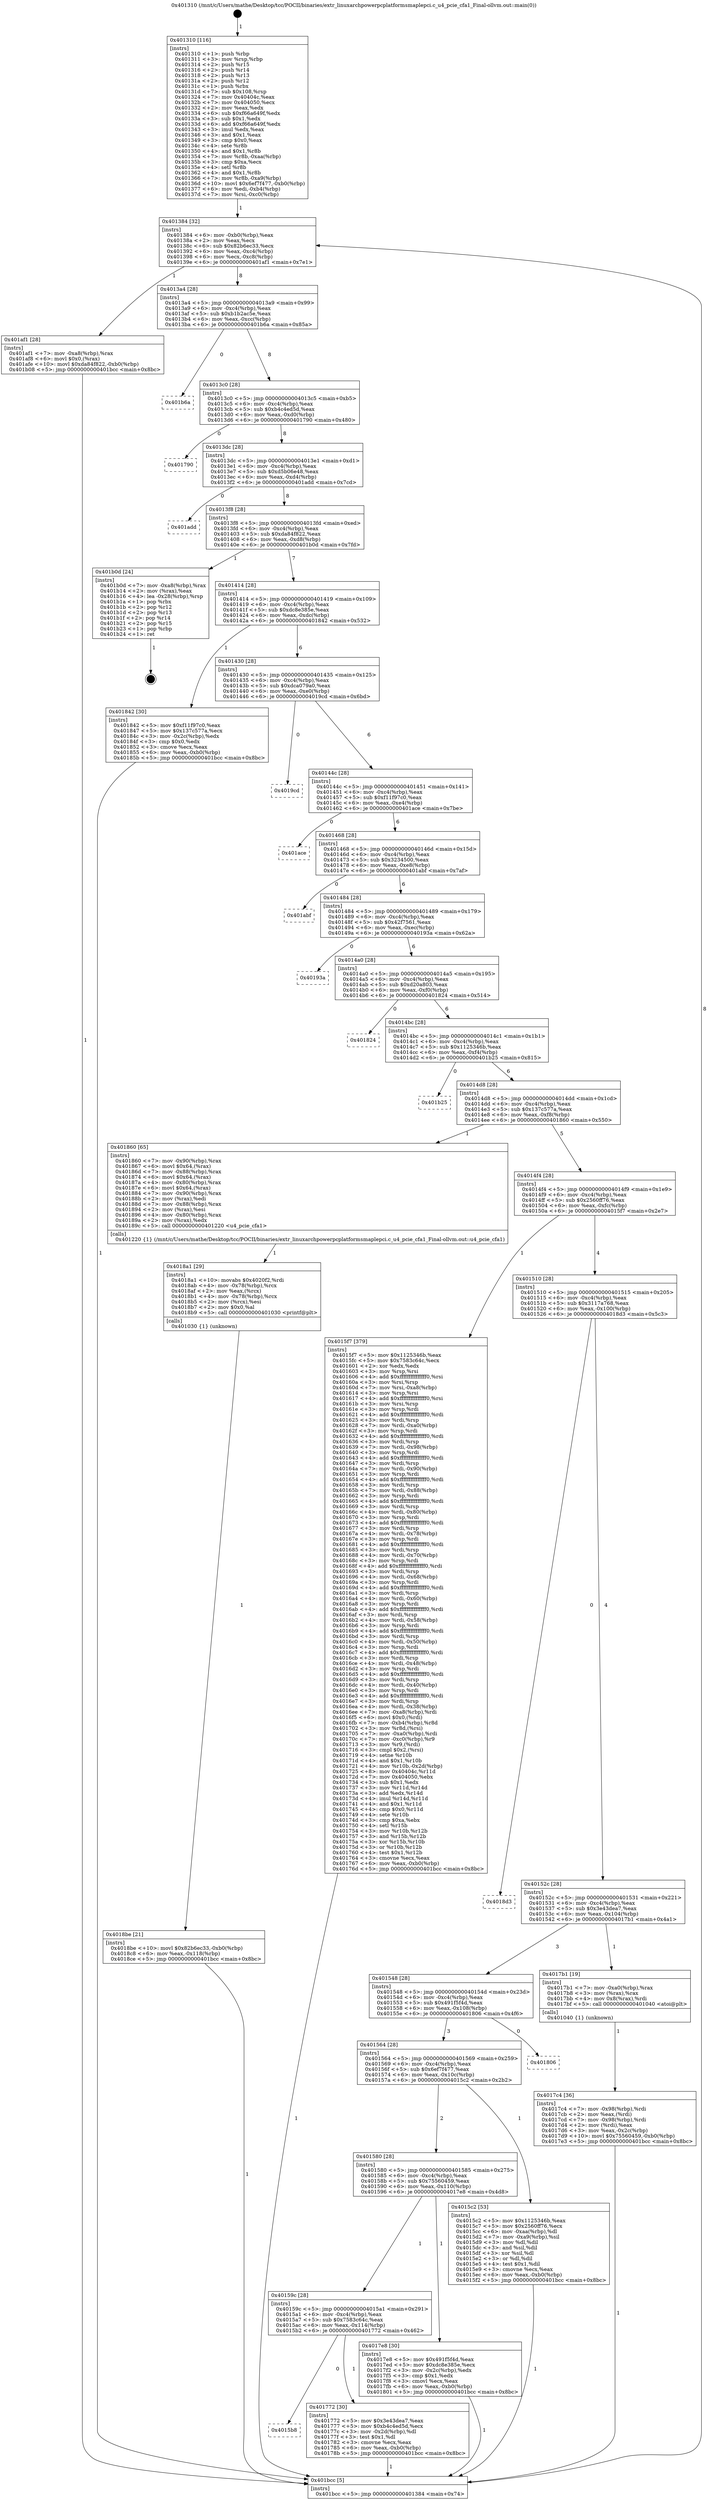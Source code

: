 digraph "0x401310" {
  label = "0x401310 (/mnt/c/Users/mathe/Desktop/tcc/POCII/binaries/extr_linuxarchpowerpcplatformsmaplepci.c_u4_pcie_cfa1_Final-ollvm.out::main(0))"
  labelloc = "t"
  node[shape=record]

  Entry [label="",width=0.3,height=0.3,shape=circle,fillcolor=black,style=filled]
  "0x401384" [label="{
     0x401384 [32]\l
     | [instrs]\l
     &nbsp;&nbsp;0x401384 \<+6\>: mov -0xb0(%rbp),%eax\l
     &nbsp;&nbsp;0x40138a \<+2\>: mov %eax,%ecx\l
     &nbsp;&nbsp;0x40138c \<+6\>: sub $0x82b6ec33,%ecx\l
     &nbsp;&nbsp;0x401392 \<+6\>: mov %eax,-0xc4(%rbp)\l
     &nbsp;&nbsp;0x401398 \<+6\>: mov %ecx,-0xc8(%rbp)\l
     &nbsp;&nbsp;0x40139e \<+6\>: je 0000000000401af1 \<main+0x7e1\>\l
  }"]
  "0x401af1" [label="{
     0x401af1 [28]\l
     | [instrs]\l
     &nbsp;&nbsp;0x401af1 \<+7\>: mov -0xa8(%rbp),%rax\l
     &nbsp;&nbsp;0x401af8 \<+6\>: movl $0x0,(%rax)\l
     &nbsp;&nbsp;0x401afe \<+10\>: movl $0xda84f822,-0xb0(%rbp)\l
     &nbsp;&nbsp;0x401b08 \<+5\>: jmp 0000000000401bcc \<main+0x8bc\>\l
  }"]
  "0x4013a4" [label="{
     0x4013a4 [28]\l
     | [instrs]\l
     &nbsp;&nbsp;0x4013a4 \<+5\>: jmp 00000000004013a9 \<main+0x99\>\l
     &nbsp;&nbsp;0x4013a9 \<+6\>: mov -0xc4(%rbp),%eax\l
     &nbsp;&nbsp;0x4013af \<+5\>: sub $0xb1b2ac5e,%eax\l
     &nbsp;&nbsp;0x4013b4 \<+6\>: mov %eax,-0xcc(%rbp)\l
     &nbsp;&nbsp;0x4013ba \<+6\>: je 0000000000401b6a \<main+0x85a\>\l
  }"]
  Exit [label="",width=0.3,height=0.3,shape=circle,fillcolor=black,style=filled,peripheries=2]
  "0x401b6a" [label="{
     0x401b6a\l
  }", style=dashed]
  "0x4013c0" [label="{
     0x4013c0 [28]\l
     | [instrs]\l
     &nbsp;&nbsp;0x4013c0 \<+5\>: jmp 00000000004013c5 \<main+0xb5\>\l
     &nbsp;&nbsp;0x4013c5 \<+6\>: mov -0xc4(%rbp),%eax\l
     &nbsp;&nbsp;0x4013cb \<+5\>: sub $0xb4c4ed5d,%eax\l
     &nbsp;&nbsp;0x4013d0 \<+6\>: mov %eax,-0xd0(%rbp)\l
     &nbsp;&nbsp;0x4013d6 \<+6\>: je 0000000000401790 \<main+0x480\>\l
  }"]
  "0x4018be" [label="{
     0x4018be [21]\l
     | [instrs]\l
     &nbsp;&nbsp;0x4018be \<+10\>: movl $0x82b6ec33,-0xb0(%rbp)\l
     &nbsp;&nbsp;0x4018c8 \<+6\>: mov %eax,-0x118(%rbp)\l
     &nbsp;&nbsp;0x4018ce \<+5\>: jmp 0000000000401bcc \<main+0x8bc\>\l
  }"]
  "0x401790" [label="{
     0x401790\l
  }", style=dashed]
  "0x4013dc" [label="{
     0x4013dc [28]\l
     | [instrs]\l
     &nbsp;&nbsp;0x4013dc \<+5\>: jmp 00000000004013e1 \<main+0xd1\>\l
     &nbsp;&nbsp;0x4013e1 \<+6\>: mov -0xc4(%rbp),%eax\l
     &nbsp;&nbsp;0x4013e7 \<+5\>: sub $0xd5b06e48,%eax\l
     &nbsp;&nbsp;0x4013ec \<+6\>: mov %eax,-0xd4(%rbp)\l
     &nbsp;&nbsp;0x4013f2 \<+6\>: je 0000000000401add \<main+0x7cd\>\l
  }"]
  "0x4018a1" [label="{
     0x4018a1 [29]\l
     | [instrs]\l
     &nbsp;&nbsp;0x4018a1 \<+10\>: movabs $0x4020f2,%rdi\l
     &nbsp;&nbsp;0x4018ab \<+4\>: mov -0x78(%rbp),%rcx\l
     &nbsp;&nbsp;0x4018af \<+2\>: mov %eax,(%rcx)\l
     &nbsp;&nbsp;0x4018b1 \<+4\>: mov -0x78(%rbp),%rcx\l
     &nbsp;&nbsp;0x4018b5 \<+2\>: mov (%rcx),%esi\l
     &nbsp;&nbsp;0x4018b7 \<+2\>: mov $0x0,%al\l
     &nbsp;&nbsp;0x4018b9 \<+5\>: call 0000000000401030 \<printf@plt\>\l
     | [calls]\l
     &nbsp;&nbsp;0x401030 \{1\} (unknown)\l
  }"]
  "0x401add" [label="{
     0x401add\l
  }", style=dashed]
  "0x4013f8" [label="{
     0x4013f8 [28]\l
     | [instrs]\l
     &nbsp;&nbsp;0x4013f8 \<+5\>: jmp 00000000004013fd \<main+0xed\>\l
     &nbsp;&nbsp;0x4013fd \<+6\>: mov -0xc4(%rbp),%eax\l
     &nbsp;&nbsp;0x401403 \<+5\>: sub $0xda84f822,%eax\l
     &nbsp;&nbsp;0x401408 \<+6\>: mov %eax,-0xd8(%rbp)\l
     &nbsp;&nbsp;0x40140e \<+6\>: je 0000000000401b0d \<main+0x7fd\>\l
  }"]
  "0x4017c4" [label="{
     0x4017c4 [36]\l
     | [instrs]\l
     &nbsp;&nbsp;0x4017c4 \<+7\>: mov -0x98(%rbp),%rdi\l
     &nbsp;&nbsp;0x4017cb \<+2\>: mov %eax,(%rdi)\l
     &nbsp;&nbsp;0x4017cd \<+7\>: mov -0x98(%rbp),%rdi\l
     &nbsp;&nbsp;0x4017d4 \<+2\>: mov (%rdi),%eax\l
     &nbsp;&nbsp;0x4017d6 \<+3\>: mov %eax,-0x2c(%rbp)\l
     &nbsp;&nbsp;0x4017d9 \<+10\>: movl $0x75560459,-0xb0(%rbp)\l
     &nbsp;&nbsp;0x4017e3 \<+5\>: jmp 0000000000401bcc \<main+0x8bc\>\l
  }"]
  "0x401b0d" [label="{
     0x401b0d [24]\l
     | [instrs]\l
     &nbsp;&nbsp;0x401b0d \<+7\>: mov -0xa8(%rbp),%rax\l
     &nbsp;&nbsp;0x401b14 \<+2\>: mov (%rax),%eax\l
     &nbsp;&nbsp;0x401b16 \<+4\>: lea -0x28(%rbp),%rsp\l
     &nbsp;&nbsp;0x401b1a \<+1\>: pop %rbx\l
     &nbsp;&nbsp;0x401b1b \<+2\>: pop %r12\l
     &nbsp;&nbsp;0x401b1d \<+2\>: pop %r13\l
     &nbsp;&nbsp;0x401b1f \<+2\>: pop %r14\l
     &nbsp;&nbsp;0x401b21 \<+2\>: pop %r15\l
     &nbsp;&nbsp;0x401b23 \<+1\>: pop %rbp\l
     &nbsp;&nbsp;0x401b24 \<+1\>: ret\l
  }"]
  "0x401414" [label="{
     0x401414 [28]\l
     | [instrs]\l
     &nbsp;&nbsp;0x401414 \<+5\>: jmp 0000000000401419 \<main+0x109\>\l
     &nbsp;&nbsp;0x401419 \<+6\>: mov -0xc4(%rbp),%eax\l
     &nbsp;&nbsp;0x40141f \<+5\>: sub $0xdc8e385e,%eax\l
     &nbsp;&nbsp;0x401424 \<+6\>: mov %eax,-0xdc(%rbp)\l
     &nbsp;&nbsp;0x40142a \<+6\>: je 0000000000401842 \<main+0x532\>\l
  }"]
  "0x4015b8" [label="{
     0x4015b8\l
  }", style=dashed]
  "0x401842" [label="{
     0x401842 [30]\l
     | [instrs]\l
     &nbsp;&nbsp;0x401842 \<+5\>: mov $0xf11f97c0,%eax\l
     &nbsp;&nbsp;0x401847 \<+5\>: mov $0x137c577a,%ecx\l
     &nbsp;&nbsp;0x40184c \<+3\>: mov -0x2c(%rbp),%edx\l
     &nbsp;&nbsp;0x40184f \<+3\>: cmp $0x0,%edx\l
     &nbsp;&nbsp;0x401852 \<+3\>: cmove %ecx,%eax\l
     &nbsp;&nbsp;0x401855 \<+6\>: mov %eax,-0xb0(%rbp)\l
     &nbsp;&nbsp;0x40185b \<+5\>: jmp 0000000000401bcc \<main+0x8bc\>\l
  }"]
  "0x401430" [label="{
     0x401430 [28]\l
     | [instrs]\l
     &nbsp;&nbsp;0x401430 \<+5\>: jmp 0000000000401435 \<main+0x125\>\l
     &nbsp;&nbsp;0x401435 \<+6\>: mov -0xc4(%rbp),%eax\l
     &nbsp;&nbsp;0x40143b \<+5\>: sub $0xdca079a0,%eax\l
     &nbsp;&nbsp;0x401440 \<+6\>: mov %eax,-0xe0(%rbp)\l
     &nbsp;&nbsp;0x401446 \<+6\>: je 00000000004019cd \<main+0x6bd\>\l
  }"]
  "0x401772" [label="{
     0x401772 [30]\l
     | [instrs]\l
     &nbsp;&nbsp;0x401772 \<+5\>: mov $0x3e43dea7,%eax\l
     &nbsp;&nbsp;0x401777 \<+5\>: mov $0xb4c4ed5d,%ecx\l
     &nbsp;&nbsp;0x40177c \<+3\>: mov -0x2d(%rbp),%dl\l
     &nbsp;&nbsp;0x40177f \<+3\>: test $0x1,%dl\l
     &nbsp;&nbsp;0x401782 \<+3\>: cmovne %ecx,%eax\l
     &nbsp;&nbsp;0x401785 \<+6\>: mov %eax,-0xb0(%rbp)\l
     &nbsp;&nbsp;0x40178b \<+5\>: jmp 0000000000401bcc \<main+0x8bc\>\l
  }"]
  "0x4019cd" [label="{
     0x4019cd\l
  }", style=dashed]
  "0x40144c" [label="{
     0x40144c [28]\l
     | [instrs]\l
     &nbsp;&nbsp;0x40144c \<+5\>: jmp 0000000000401451 \<main+0x141\>\l
     &nbsp;&nbsp;0x401451 \<+6\>: mov -0xc4(%rbp),%eax\l
     &nbsp;&nbsp;0x401457 \<+5\>: sub $0xf11f97c0,%eax\l
     &nbsp;&nbsp;0x40145c \<+6\>: mov %eax,-0xe4(%rbp)\l
     &nbsp;&nbsp;0x401462 \<+6\>: je 0000000000401ace \<main+0x7be\>\l
  }"]
  "0x40159c" [label="{
     0x40159c [28]\l
     | [instrs]\l
     &nbsp;&nbsp;0x40159c \<+5\>: jmp 00000000004015a1 \<main+0x291\>\l
     &nbsp;&nbsp;0x4015a1 \<+6\>: mov -0xc4(%rbp),%eax\l
     &nbsp;&nbsp;0x4015a7 \<+5\>: sub $0x7583c64c,%eax\l
     &nbsp;&nbsp;0x4015ac \<+6\>: mov %eax,-0x114(%rbp)\l
     &nbsp;&nbsp;0x4015b2 \<+6\>: je 0000000000401772 \<main+0x462\>\l
  }"]
  "0x401ace" [label="{
     0x401ace\l
  }", style=dashed]
  "0x401468" [label="{
     0x401468 [28]\l
     | [instrs]\l
     &nbsp;&nbsp;0x401468 \<+5\>: jmp 000000000040146d \<main+0x15d\>\l
     &nbsp;&nbsp;0x40146d \<+6\>: mov -0xc4(%rbp),%eax\l
     &nbsp;&nbsp;0x401473 \<+5\>: sub $0x3234500,%eax\l
     &nbsp;&nbsp;0x401478 \<+6\>: mov %eax,-0xe8(%rbp)\l
     &nbsp;&nbsp;0x40147e \<+6\>: je 0000000000401abf \<main+0x7af\>\l
  }"]
  "0x4017e8" [label="{
     0x4017e8 [30]\l
     | [instrs]\l
     &nbsp;&nbsp;0x4017e8 \<+5\>: mov $0x491f5f4d,%eax\l
     &nbsp;&nbsp;0x4017ed \<+5\>: mov $0xdc8e385e,%ecx\l
     &nbsp;&nbsp;0x4017f2 \<+3\>: mov -0x2c(%rbp),%edx\l
     &nbsp;&nbsp;0x4017f5 \<+3\>: cmp $0x1,%edx\l
     &nbsp;&nbsp;0x4017f8 \<+3\>: cmovl %ecx,%eax\l
     &nbsp;&nbsp;0x4017fb \<+6\>: mov %eax,-0xb0(%rbp)\l
     &nbsp;&nbsp;0x401801 \<+5\>: jmp 0000000000401bcc \<main+0x8bc\>\l
  }"]
  "0x401abf" [label="{
     0x401abf\l
  }", style=dashed]
  "0x401484" [label="{
     0x401484 [28]\l
     | [instrs]\l
     &nbsp;&nbsp;0x401484 \<+5\>: jmp 0000000000401489 \<main+0x179\>\l
     &nbsp;&nbsp;0x401489 \<+6\>: mov -0xc4(%rbp),%eax\l
     &nbsp;&nbsp;0x40148f \<+5\>: sub $0x42f7561,%eax\l
     &nbsp;&nbsp;0x401494 \<+6\>: mov %eax,-0xec(%rbp)\l
     &nbsp;&nbsp;0x40149a \<+6\>: je 000000000040193a \<main+0x62a\>\l
  }"]
  "0x401310" [label="{
     0x401310 [116]\l
     | [instrs]\l
     &nbsp;&nbsp;0x401310 \<+1\>: push %rbp\l
     &nbsp;&nbsp;0x401311 \<+3\>: mov %rsp,%rbp\l
     &nbsp;&nbsp;0x401314 \<+2\>: push %r15\l
     &nbsp;&nbsp;0x401316 \<+2\>: push %r14\l
     &nbsp;&nbsp;0x401318 \<+2\>: push %r13\l
     &nbsp;&nbsp;0x40131a \<+2\>: push %r12\l
     &nbsp;&nbsp;0x40131c \<+1\>: push %rbx\l
     &nbsp;&nbsp;0x40131d \<+7\>: sub $0x108,%rsp\l
     &nbsp;&nbsp;0x401324 \<+7\>: mov 0x40404c,%eax\l
     &nbsp;&nbsp;0x40132b \<+7\>: mov 0x404050,%ecx\l
     &nbsp;&nbsp;0x401332 \<+2\>: mov %eax,%edx\l
     &nbsp;&nbsp;0x401334 \<+6\>: sub $0xf66a649f,%edx\l
     &nbsp;&nbsp;0x40133a \<+3\>: sub $0x1,%edx\l
     &nbsp;&nbsp;0x40133d \<+6\>: add $0xf66a649f,%edx\l
     &nbsp;&nbsp;0x401343 \<+3\>: imul %edx,%eax\l
     &nbsp;&nbsp;0x401346 \<+3\>: and $0x1,%eax\l
     &nbsp;&nbsp;0x401349 \<+3\>: cmp $0x0,%eax\l
     &nbsp;&nbsp;0x40134c \<+4\>: sete %r8b\l
     &nbsp;&nbsp;0x401350 \<+4\>: and $0x1,%r8b\l
     &nbsp;&nbsp;0x401354 \<+7\>: mov %r8b,-0xaa(%rbp)\l
     &nbsp;&nbsp;0x40135b \<+3\>: cmp $0xa,%ecx\l
     &nbsp;&nbsp;0x40135e \<+4\>: setl %r8b\l
     &nbsp;&nbsp;0x401362 \<+4\>: and $0x1,%r8b\l
     &nbsp;&nbsp;0x401366 \<+7\>: mov %r8b,-0xa9(%rbp)\l
     &nbsp;&nbsp;0x40136d \<+10\>: movl $0x6ef7f477,-0xb0(%rbp)\l
     &nbsp;&nbsp;0x401377 \<+6\>: mov %edi,-0xb4(%rbp)\l
     &nbsp;&nbsp;0x40137d \<+7\>: mov %rsi,-0xc0(%rbp)\l
  }"]
  "0x40193a" [label="{
     0x40193a\l
  }", style=dashed]
  "0x4014a0" [label="{
     0x4014a0 [28]\l
     | [instrs]\l
     &nbsp;&nbsp;0x4014a0 \<+5\>: jmp 00000000004014a5 \<main+0x195\>\l
     &nbsp;&nbsp;0x4014a5 \<+6\>: mov -0xc4(%rbp),%eax\l
     &nbsp;&nbsp;0x4014ab \<+5\>: sub $0xd20a803,%eax\l
     &nbsp;&nbsp;0x4014b0 \<+6\>: mov %eax,-0xf0(%rbp)\l
     &nbsp;&nbsp;0x4014b6 \<+6\>: je 0000000000401824 \<main+0x514\>\l
  }"]
  "0x401bcc" [label="{
     0x401bcc [5]\l
     | [instrs]\l
     &nbsp;&nbsp;0x401bcc \<+5\>: jmp 0000000000401384 \<main+0x74\>\l
  }"]
  "0x401824" [label="{
     0x401824\l
  }", style=dashed]
  "0x4014bc" [label="{
     0x4014bc [28]\l
     | [instrs]\l
     &nbsp;&nbsp;0x4014bc \<+5\>: jmp 00000000004014c1 \<main+0x1b1\>\l
     &nbsp;&nbsp;0x4014c1 \<+6\>: mov -0xc4(%rbp),%eax\l
     &nbsp;&nbsp;0x4014c7 \<+5\>: sub $0x1125346b,%eax\l
     &nbsp;&nbsp;0x4014cc \<+6\>: mov %eax,-0xf4(%rbp)\l
     &nbsp;&nbsp;0x4014d2 \<+6\>: je 0000000000401b25 \<main+0x815\>\l
  }"]
  "0x401580" [label="{
     0x401580 [28]\l
     | [instrs]\l
     &nbsp;&nbsp;0x401580 \<+5\>: jmp 0000000000401585 \<main+0x275\>\l
     &nbsp;&nbsp;0x401585 \<+6\>: mov -0xc4(%rbp),%eax\l
     &nbsp;&nbsp;0x40158b \<+5\>: sub $0x75560459,%eax\l
     &nbsp;&nbsp;0x401590 \<+6\>: mov %eax,-0x110(%rbp)\l
     &nbsp;&nbsp;0x401596 \<+6\>: je 00000000004017e8 \<main+0x4d8\>\l
  }"]
  "0x401b25" [label="{
     0x401b25\l
  }", style=dashed]
  "0x4014d8" [label="{
     0x4014d8 [28]\l
     | [instrs]\l
     &nbsp;&nbsp;0x4014d8 \<+5\>: jmp 00000000004014dd \<main+0x1cd\>\l
     &nbsp;&nbsp;0x4014dd \<+6\>: mov -0xc4(%rbp),%eax\l
     &nbsp;&nbsp;0x4014e3 \<+5\>: sub $0x137c577a,%eax\l
     &nbsp;&nbsp;0x4014e8 \<+6\>: mov %eax,-0xf8(%rbp)\l
     &nbsp;&nbsp;0x4014ee \<+6\>: je 0000000000401860 \<main+0x550\>\l
  }"]
  "0x4015c2" [label="{
     0x4015c2 [53]\l
     | [instrs]\l
     &nbsp;&nbsp;0x4015c2 \<+5\>: mov $0x1125346b,%eax\l
     &nbsp;&nbsp;0x4015c7 \<+5\>: mov $0x2560ff76,%ecx\l
     &nbsp;&nbsp;0x4015cc \<+6\>: mov -0xaa(%rbp),%dl\l
     &nbsp;&nbsp;0x4015d2 \<+7\>: mov -0xa9(%rbp),%sil\l
     &nbsp;&nbsp;0x4015d9 \<+3\>: mov %dl,%dil\l
     &nbsp;&nbsp;0x4015dc \<+3\>: and %sil,%dil\l
     &nbsp;&nbsp;0x4015df \<+3\>: xor %sil,%dl\l
     &nbsp;&nbsp;0x4015e2 \<+3\>: or %dl,%dil\l
     &nbsp;&nbsp;0x4015e5 \<+4\>: test $0x1,%dil\l
     &nbsp;&nbsp;0x4015e9 \<+3\>: cmovne %ecx,%eax\l
     &nbsp;&nbsp;0x4015ec \<+6\>: mov %eax,-0xb0(%rbp)\l
     &nbsp;&nbsp;0x4015f2 \<+5\>: jmp 0000000000401bcc \<main+0x8bc\>\l
  }"]
  "0x401860" [label="{
     0x401860 [65]\l
     | [instrs]\l
     &nbsp;&nbsp;0x401860 \<+7\>: mov -0x90(%rbp),%rax\l
     &nbsp;&nbsp;0x401867 \<+6\>: movl $0x64,(%rax)\l
     &nbsp;&nbsp;0x40186d \<+7\>: mov -0x88(%rbp),%rax\l
     &nbsp;&nbsp;0x401874 \<+6\>: movl $0x64,(%rax)\l
     &nbsp;&nbsp;0x40187a \<+4\>: mov -0x80(%rbp),%rax\l
     &nbsp;&nbsp;0x40187e \<+6\>: movl $0x64,(%rax)\l
     &nbsp;&nbsp;0x401884 \<+7\>: mov -0x90(%rbp),%rax\l
     &nbsp;&nbsp;0x40188b \<+2\>: mov (%rax),%edi\l
     &nbsp;&nbsp;0x40188d \<+7\>: mov -0x88(%rbp),%rax\l
     &nbsp;&nbsp;0x401894 \<+2\>: mov (%rax),%esi\l
     &nbsp;&nbsp;0x401896 \<+4\>: mov -0x80(%rbp),%rax\l
     &nbsp;&nbsp;0x40189a \<+2\>: mov (%rax),%edx\l
     &nbsp;&nbsp;0x40189c \<+5\>: call 0000000000401220 \<u4_pcie_cfa1\>\l
     | [calls]\l
     &nbsp;&nbsp;0x401220 \{1\} (/mnt/c/Users/mathe/Desktop/tcc/POCII/binaries/extr_linuxarchpowerpcplatformsmaplepci.c_u4_pcie_cfa1_Final-ollvm.out::u4_pcie_cfa1)\l
  }"]
  "0x4014f4" [label="{
     0x4014f4 [28]\l
     | [instrs]\l
     &nbsp;&nbsp;0x4014f4 \<+5\>: jmp 00000000004014f9 \<main+0x1e9\>\l
     &nbsp;&nbsp;0x4014f9 \<+6\>: mov -0xc4(%rbp),%eax\l
     &nbsp;&nbsp;0x4014ff \<+5\>: sub $0x2560ff76,%eax\l
     &nbsp;&nbsp;0x401504 \<+6\>: mov %eax,-0xfc(%rbp)\l
     &nbsp;&nbsp;0x40150a \<+6\>: je 00000000004015f7 \<main+0x2e7\>\l
  }"]
  "0x401564" [label="{
     0x401564 [28]\l
     | [instrs]\l
     &nbsp;&nbsp;0x401564 \<+5\>: jmp 0000000000401569 \<main+0x259\>\l
     &nbsp;&nbsp;0x401569 \<+6\>: mov -0xc4(%rbp),%eax\l
     &nbsp;&nbsp;0x40156f \<+5\>: sub $0x6ef7f477,%eax\l
     &nbsp;&nbsp;0x401574 \<+6\>: mov %eax,-0x10c(%rbp)\l
     &nbsp;&nbsp;0x40157a \<+6\>: je 00000000004015c2 \<main+0x2b2\>\l
  }"]
  "0x4015f7" [label="{
     0x4015f7 [379]\l
     | [instrs]\l
     &nbsp;&nbsp;0x4015f7 \<+5\>: mov $0x1125346b,%eax\l
     &nbsp;&nbsp;0x4015fc \<+5\>: mov $0x7583c64c,%ecx\l
     &nbsp;&nbsp;0x401601 \<+2\>: xor %edx,%edx\l
     &nbsp;&nbsp;0x401603 \<+3\>: mov %rsp,%rsi\l
     &nbsp;&nbsp;0x401606 \<+4\>: add $0xfffffffffffffff0,%rsi\l
     &nbsp;&nbsp;0x40160a \<+3\>: mov %rsi,%rsp\l
     &nbsp;&nbsp;0x40160d \<+7\>: mov %rsi,-0xa8(%rbp)\l
     &nbsp;&nbsp;0x401614 \<+3\>: mov %rsp,%rsi\l
     &nbsp;&nbsp;0x401617 \<+4\>: add $0xfffffffffffffff0,%rsi\l
     &nbsp;&nbsp;0x40161b \<+3\>: mov %rsi,%rsp\l
     &nbsp;&nbsp;0x40161e \<+3\>: mov %rsp,%rdi\l
     &nbsp;&nbsp;0x401621 \<+4\>: add $0xfffffffffffffff0,%rdi\l
     &nbsp;&nbsp;0x401625 \<+3\>: mov %rdi,%rsp\l
     &nbsp;&nbsp;0x401628 \<+7\>: mov %rdi,-0xa0(%rbp)\l
     &nbsp;&nbsp;0x40162f \<+3\>: mov %rsp,%rdi\l
     &nbsp;&nbsp;0x401632 \<+4\>: add $0xfffffffffffffff0,%rdi\l
     &nbsp;&nbsp;0x401636 \<+3\>: mov %rdi,%rsp\l
     &nbsp;&nbsp;0x401639 \<+7\>: mov %rdi,-0x98(%rbp)\l
     &nbsp;&nbsp;0x401640 \<+3\>: mov %rsp,%rdi\l
     &nbsp;&nbsp;0x401643 \<+4\>: add $0xfffffffffffffff0,%rdi\l
     &nbsp;&nbsp;0x401647 \<+3\>: mov %rdi,%rsp\l
     &nbsp;&nbsp;0x40164a \<+7\>: mov %rdi,-0x90(%rbp)\l
     &nbsp;&nbsp;0x401651 \<+3\>: mov %rsp,%rdi\l
     &nbsp;&nbsp;0x401654 \<+4\>: add $0xfffffffffffffff0,%rdi\l
     &nbsp;&nbsp;0x401658 \<+3\>: mov %rdi,%rsp\l
     &nbsp;&nbsp;0x40165b \<+7\>: mov %rdi,-0x88(%rbp)\l
     &nbsp;&nbsp;0x401662 \<+3\>: mov %rsp,%rdi\l
     &nbsp;&nbsp;0x401665 \<+4\>: add $0xfffffffffffffff0,%rdi\l
     &nbsp;&nbsp;0x401669 \<+3\>: mov %rdi,%rsp\l
     &nbsp;&nbsp;0x40166c \<+4\>: mov %rdi,-0x80(%rbp)\l
     &nbsp;&nbsp;0x401670 \<+3\>: mov %rsp,%rdi\l
     &nbsp;&nbsp;0x401673 \<+4\>: add $0xfffffffffffffff0,%rdi\l
     &nbsp;&nbsp;0x401677 \<+3\>: mov %rdi,%rsp\l
     &nbsp;&nbsp;0x40167a \<+4\>: mov %rdi,-0x78(%rbp)\l
     &nbsp;&nbsp;0x40167e \<+3\>: mov %rsp,%rdi\l
     &nbsp;&nbsp;0x401681 \<+4\>: add $0xfffffffffffffff0,%rdi\l
     &nbsp;&nbsp;0x401685 \<+3\>: mov %rdi,%rsp\l
     &nbsp;&nbsp;0x401688 \<+4\>: mov %rdi,-0x70(%rbp)\l
     &nbsp;&nbsp;0x40168c \<+3\>: mov %rsp,%rdi\l
     &nbsp;&nbsp;0x40168f \<+4\>: add $0xfffffffffffffff0,%rdi\l
     &nbsp;&nbsp;0x401693 \<+3\>: mov %rdi,%rsp\l
     &nbsp;&nbsp;0x401696 \<+4\>: mov %rdi,-0x68(%rbp)\l
     &nbsp;&nbsp;0x40169a \<+3\>: mov %rsp,%rdi\l
     &nbsp;&nbsp;0x40169d \<+4\>: add $0xfffffffffffffff0,%rdi\l
     &nbsp;&nbsp;0x4016a1 \<+3\>: mov %rdi,%rsp\l
     &nbsp;&nbsp;0x4016a4 \<+4\>: mov %rdi,-0x60(%rbp)\l
     &nbsp;&nbsp;0x4016a8 \<+3\>: mov %rsp,%rdi\l
     &nbsp;&nbsp;0x4016ab \<+4\>: add $0xfffffffffffffff0,%rdi\l
     &nbsp;&nbsp;0x4016af \<+3\>: mov %rdi,%rsp\l
     &nbsp;&nbsp;0x4016b2 \<+4\>: mov %rdi,-0x58(%rbp)\l
     &nbsp;&nbsp;0x4016b6 \<+3\>: mov %rsp,%rdi\l
     &nbsp;&nbsp;0x4016b9 \<+4\>: add $0xfffffffffffffff0,%rdi\l
     &nbsp;&nbsp;0x4016bd \<+3\>: mov %rdi,%rsp\l
     &nbsp;&nbsp;0x4016c0 \<+4\>: mov %rdi,-0x50(%rbp)\l
     &nbsp;&nbsp;0x4016c4 \<+3\>: mov %rsp,%rdi\l
     &nbsp;&nbsp;0x4016c7 \<+4\>: add $0xfffffffffffffff0,%rdi\l
     &nbsp;&nbsp;0x4016cb \<+3\>: mov %rdi,%rsp\l
     &nbsp;&nbsp;0x4016ce \<+4\>: mov %rdi,-0x48(%rbp)\l
     &nbsp;&nbsp;0x4016d2 \<+3\>: mov %rsp,%rdi\l
     &nbsp;&nbsp;0x4016d5 \<+4\>: add $0xfffffffffffffff0,%rdi\l
     &nbsp;&nbsp;0x4016d9 \<+3\>: mov %rdi,%rsp\l
     &nbsp;&nbsp;0x4016dc \<+4\>: mov %rdi,-0x40(%rbp)\l
     &nbsp;&nbsp;0x4016e0 \<+3\>: mov %rsp,%rdi\l
     &nbsp;&nbsp;0x4016e3 \<+4\>: add $0xfffffffffffffff0,%rdi\l
     &nbsp;&nbsp;0x4016e7 \<+3\>: mov %rdi,%rsp\l
     &nbsp;&nbsp;0x4016ea \<+4\>: mov %rdi,-0x38(%rbp)\l
     &nbsp;&nbsp;0x4016ee \<+7\>: mov -0xa8(%rbp),%rdi\l
     &nbsp;&nbsp;0x4016f5 \<+6\>: movl $0x0,(%rdi)\l
     &nbsp;&nbsp;0x4016fb \<+7\>: mov -0xb4(%rbp),%r8d\l
     &nbsp;&nbsp;0x401702 \<+3\>: mov %r8d,(%rsi)\l
     &nbsp;&nbsp;0x401705 \<+7\>: mov -0xa0(%rbp),%rdi\l
     &nbsp;&nbsp;0x40170c \<+7\>: mov -0xc0(%rbp),%r9\l
     &nbsp;&nbsp;0x401713 \<+3\>: mov %r9,(%rdi)\l
     &nbsp;&nbsp;0x401716 \<+3\>: cmpl $0x2,(%rsi)\l
     &nbsp;&nbsp;0x401719 \<+4\>: setne %r10b\l
     &nbsp;&nbsp;0x40171d \<+4\>: and $0x1,%r10b\l
     &nbsp;&nbsp;0x401721 \<+4\>: mov %r10b,-0x2d(%rbp)\l
     &nbsp;&nbsp;0x401725 \<+8\>: mov 0x40404c,%r11d\l
     &nbsp;&nbsp;0x40172d \<+7\>: mov 0x404050,%ebx\l
     &nbsp;&nbsp;0x401734 \<+3\>: sub $0x1,%edx\l
     &nbsp;&nbsp;0x401737 \<+3\>: mov %r11d,%r14d\l
     &nbsp;&nbsp;0x40173a \<+3\>: add %edx,%r14d\l
     &nbsp;&nbsp;0x40173d \<+4\>: imul %r14d,%r11d\l
     &nbsp;&nbsp;0x401741 \<+4\>: and $0x1,%r11d\l
     &nbsp;&nbsp;0x401745 \<+4\>: cmp $0x0,%r11d\l
     &nbsp;&nbsp;0x401749 \<+4\>: sete %r10b\l
     &nbsp;&nbsp;0x40174d \<+3\>: cmp $0xa,%ebx\l
     &nbsp;&nbsp;0x401750 \<+4\>: setl %r15b\l
     &nbsp;&nbsp;0x401754 \<+3\>: mov %r10b,%r12b\l
     &nbsp;&nbsp;0x401757 \<+3\>: and %r15b,%r12b\l
     &nbsp;&nbsp;0x40175a \<+3\>: xor %r15b,%r10b\l
     &nbsp;&nbsp;0x40175d \<+3\>: or %r10b,%r12b\l
     &nbsp;&nbsp;0x401760 \<+4\>: test $0x1,%r12b\l
     &nbsp;&nbsp;0x401764 \<+3\>: cmovne %ecx,%eax\l
     &nbsp;&nbsp;0x401767 \<+6\>: mov %eax,-0xb0(%rbp)\l
     &nbsp;&nbsp;0x40176d \<+5\>: jmp 0000000000401bcc \<main+0x8bc\>\l
  }"]
  "0x401510" [label="{
     0x401510 [28]\l
     | [instrs]\l
     &nbsp;&nbsp;0x401510 \<+5\>: jmp 0000000000401515 \<main+0x205\>\l
     &nbsp;&nbsp;0x401515 \<+6\>: mov -0xc4(%rbp),%eax\l
     &nbsp;&nbsp;0x40151b \<+5\>: sub $0x3117a768,%eax\l
     &nbsp;&nbsp;0x401520 \<+6\>: mov %eax,-0x100(%rbp)\l
     &nbsp;&nbsp;0x401526 \<+6\>: je 00000000004018d3 \<main+0x5c3\>\l
  }"]
  "0x401806" [label="{
     0x401806\l
  }", style=dashed]
  "0x4018d3" [label="{
     0x4018d3\l
  }", style=dashed]
  "0x40152c" [label="{
     0x40152c [28]\l
     | [instrs]\l
     &nbsp;&nbsp;0x40152c \<+5\>: jmp 0000000000401531 \<main+0x221\>\l
     &nbsp;&nbsp;0x401531 \<+6\>: mov -0xc4(%rbp),%eax\l
     &nbsp;&nbsp;0x401537 \<+5\>: sub $0x3e43dea7,%eax\l
     &nbsp;&nbsp;0x40153c \<+6\>: mov %eax,-0x104(%rbp)\l
     &nbsp;&nbsp;0x401542 \<+6\>: je 00000000004017b1 \<main+0x4a1\>\l
  }"]
  "0x401548" [label="{
     0x401548 [28]\l
     | [instrs]\l
     &nbsp;&nbsp;0x401548 \<+5\>: jmp 000000000040154d \<main+0x23d\>\l
     &nbsp;&nbsp;0x40154d \<+6\>: mov -0xc4(%rbp),%eax\l
     &nbsp;&nbsp;0x401553 \<+5\>: sub $0x491f5f4d,%eax\l
     &nbsp;&nbsp;0x401558 \<+6\>: mov %eax,-0x108(%rbp)\l
     &nbsp;&nbsp;0x40155e \<+6\>: je 0000000000401806 \<main+0x4f6\>\l
  }"]
  "0x4017b1" [label="{
     0x4017b1 [19]\l
     | [instrs]\l
     &nbsp;&nbsp;0x4017b1 \<+7\>: mov -0xa0(%rbp),%rax\l
     &nbsp;&nbsp;0x4017b8 \<+3\>: mov (%rax),%rax\l
     &nbsp;&nbsp;0x4017bb \<+4\>: mov 0x8(%rax),%rdi\l
     &nbsp;&nbsp;0x4017bf \<+5\>: call 0000000000401040 \<atoi@plt\>\l
     | [calls]\l
     &nbsp;&nbsp;0x401040 \{1\} (unknown)\l
  }"]
  Entry -> "0x401310" [label=" 1"]
  "0x401384" -> "0x401af1" [label=" 1"]
  "0x401384" -> "0x4013a4" [label=" 8"]
  "0x401b0d" -> Exit [label=" 1"]
  "0x4013a4" -> "0x401b6a" [label=" 0"]
  "0x4013a4" -> "0x4013c0" [label=" 8"]
  "0x401af1" -> "0x401bcc" [label=" 1"]
  "0x4013c0" -> "0x401790" [label=" 0"]
  "0x4013c0" -> "0x4013dc" [label=" 8"]
  "0x4018be" -> "0x401bcc" [label=" 1"]
  "0x4013dc" -> "0x401add" [label=" 0"]
  "0x4013dc" -> "0x4013f8" [label=" 8"]
  "0x4018a1" -> "0x4018be" [label=" 1"]
  "0x4013f8" -> "0x401b0d" [label=" 1"]
  "0x4013f8" -> "0x401414" [label=" 7"]
  "0x401860" -> "0x4018a1" [label=" 1"]
  "0x401414" -> "0x401842" [label=" 1"]
  "0x401414" -> "0x401430" [label=" 6"]
  "0x401842" -> "0x401bcc" [label=" 1"]
  "0x401430" -> "0x4019cd" [label=" 0"]
  "0x401430" -> "0x40144c" [label=" 6"]
  "0x4017e8" -> "0x401bcc" [label=" 1"]
  "0x40144c" -> "0x401ace" [label=" 0"]
  "0x40144c" -> "0x401468" [label=" 6"]
  "0x4017b1" -> "0x4017c4" [label=" 1"]
  "0x401468" -> "0x401abf" [label=" 0"]
  "0x401468" -> "0x401484" [label=" 6"]
  "0x401772" -> "0x401bcc" [label=" 1"]
  "0x401484" -> "0x40193a" [label=" 0"]
  "0x401484" -> "0x4014a0" [label=" 6"]
  "0x4017c4" -> "0x401bcc" [label=" 1"]
  "0x4014a0" -> "0x401824" [label=" 0"]
  "0x4014a0" -> "0x4014bc" [label=" 6"]
  "0x401580" -> "0x40159c" [label=" 1"]
  "0x4014bc" -> "0x401b25" [label=" 0"]
  "0x4014bc" -> "0x4014d8" [label=" 6"]
  "0x401580" -> "0x4017e8" [label=" 1"]
  "0x4014d8" -> "0x401860" [label=" 1"]
  "0x4014d8" -> "0x4014f4" [label=" 5"]
  "0x40159c" -> "0x4015b8" [label=" 0"]
  "0x4014f4" -> "0x4015f7" [label=" 1"]
  "0x4014f4" -> "0x401510" [label=" 4"]
  "0x40159c" -> "0x401772" [label=" 1"]
  "0x401510" -> "0x4018d3" [label=" 0"]
  "0x401510" -> "0x40152c" [label=" 4"]
  "0x401bcc" -> "0x401384" [label=" 8"]
  "0x40152c" -> "0x4017b1" [label=" 1"]
  "0x40152c" -> "0x401548" [label=" 3"]
  "0x401310" -> "0x401384" [label=" 1"]
  "0x401548" -> "0x401806" [label=" 0"]
  "0x401548" -> "0x401564" [label=" 3"]
  "0x4015f7" -> "0x401bcc" [label=" 1"]
  "0x401564" -> "0x4015c2" [label=" 1"]
  "0x401564" -> "0x401580" [label=" 2"]
  "0x4015c2" -> "0x401bcc" [label=" 1"]
}
